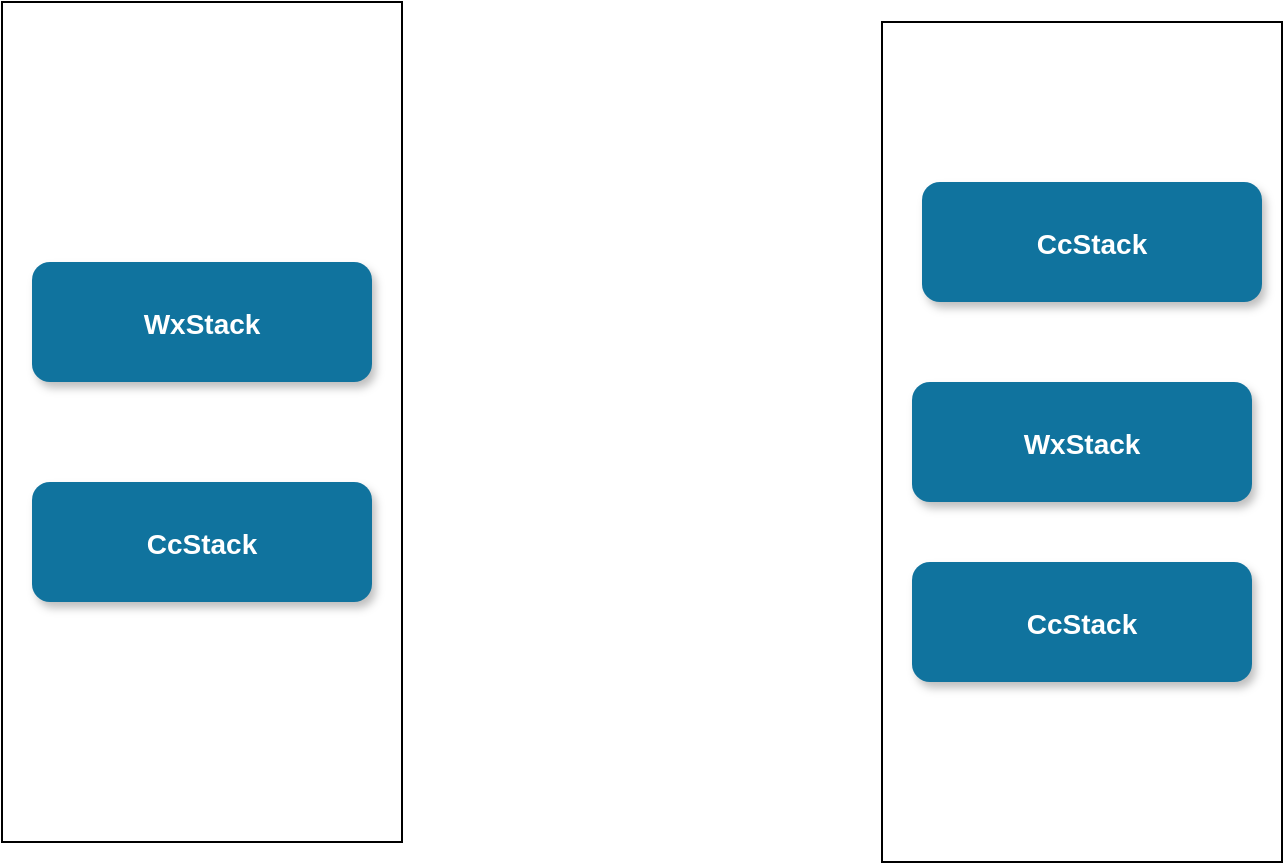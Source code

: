 <mxfile version="15.7.0" type="github">
  <diagram name="Page-1" id="97916047-d0de-89f5-080d-49f4d83e522f">
    <mxGraphModel dx="2031" dy="1009" grid="1" gridSize="10" guides="1" tooltips="1" connect="1" arrows="1" fold="1" page="1" pageScale="1.5" pageWidth="1169" pageHeight="827" background="none" math="0" shadow="0">
      <root>
        <mxCell id="0" />
        <mxCell id="1" parent="0" />
        <mxCell id="4Q2F3BAIOPjF95gCmgY9-70" value="" style="group" vertex="1" connectable="0" parent="1">
          <mxGeometry x="730" y="200" width="200" height="420" as="geometry" />
        </mxCell>
        <mxCell id="4Q2F3BAIOPjF95gCmgY9-71" value="" style="rounded=0;whiteSpace=wrap;html=1;" vertex="1" parent="4Q2F3BAIOPjF95gCmgY9-70">
          <mxGeometry width="200" height="420" as="geometry" />
        </mxCell>
        <mxCell id="4Q2F3BAIOPjF95gCmgY9-72" value="WxStack" style="rounded=1;fillColor=#10739E;strokeColor=none;shadow=1;gradientColor=none;fontStyle=1;fontColor=#FFFFFF;fontSize=14;" vertex="1" parent="4Q2F3BAIOPjF95gCmgY9-70">
          <mxGeometry x="15" y="180" width="170" height="60" as="geometry" />
        </mxCell>
        <mxCell id="4Q2F3BAIOPjF95gCmgY9-73" value="CcStack" style="rounded=1;fillColor=#10739E;strokeColor=none;shadow=1;gradientColor=none;fontStyle=1;fontColor=#FFFFFF;fontSize=14;" vertex="1" parent="4Q2F3BAIOPjF95gCmgY9-70">
          <mxGeometry x="15" y="270" width="170" height="60" as="geometry" />
        </mxCell>
        <mxCell id="4Q2F3BAIOPjF95gCmgY9-74" value="CcStack" style="rounded=1;fillColor=#10739E;strokeColor=none;shadow=1;gradientColor=none;fontStyle=1;fontColor=#FFFFFF;fontSize=14;" vertex="1" parent="4Q2F3BAIOPjF95gCmgY9-70">
          <mxGeometry x="20" y="80" width="170" height="60" as="geometry" />
        </mxCell>
        <mxCell id="4Q2F3BAIOPjF95gCmgY9-75" value="" style="group" vertex="1" connectable="0" parent="1">
          <mxGeometry x="290" y="190" width="200" height="420" as="geometry" />
        </mxCell>
        <mxCell id="4Q2F3BAIOPjF95gCmgY9-60" value="" style="rounded=0;whiteSpace=wrap;html=1;" vertex="1" parent="4Q2F3BAIOPjF95gCmgY9-75">
          <mxGeometry width="200" height="420" as="geometry" />
        </mxCell>
        <mxCell id="2" value="WxStack" style="rounded=1;fillColor=#10739E;strokeColor=none;shadow=1;gradientColor=none;fontStyle=1;fontColor=#FFFFFF;fontSize=14;" parent="4Q2F3BAIOPjF95gCmgY9-75" vertex="1">
          <mxGeometry x="15" y="130" width="170" height="60" as="geometry" />
        </mxCell>
        <mxCell id="4Q2F3BAIOPjF95gCmgY9-61" value="CcStack" style="rounded=1;fillColor=#10739E;strokeColor=none;shadow=1;gradientColor=none;fontStyle=1;fontColor=#FFFFFF;fontSize=14;" vertex="1" parent="4Q2F3BAIOPjF95gCmgY9-75">
          <mxGeometry x="15" y="240" width="170" height="60" as="geometry" />
        </mxCell>
      </root>
    </mxGraphModel>
  </diagram>
</mxfile>

